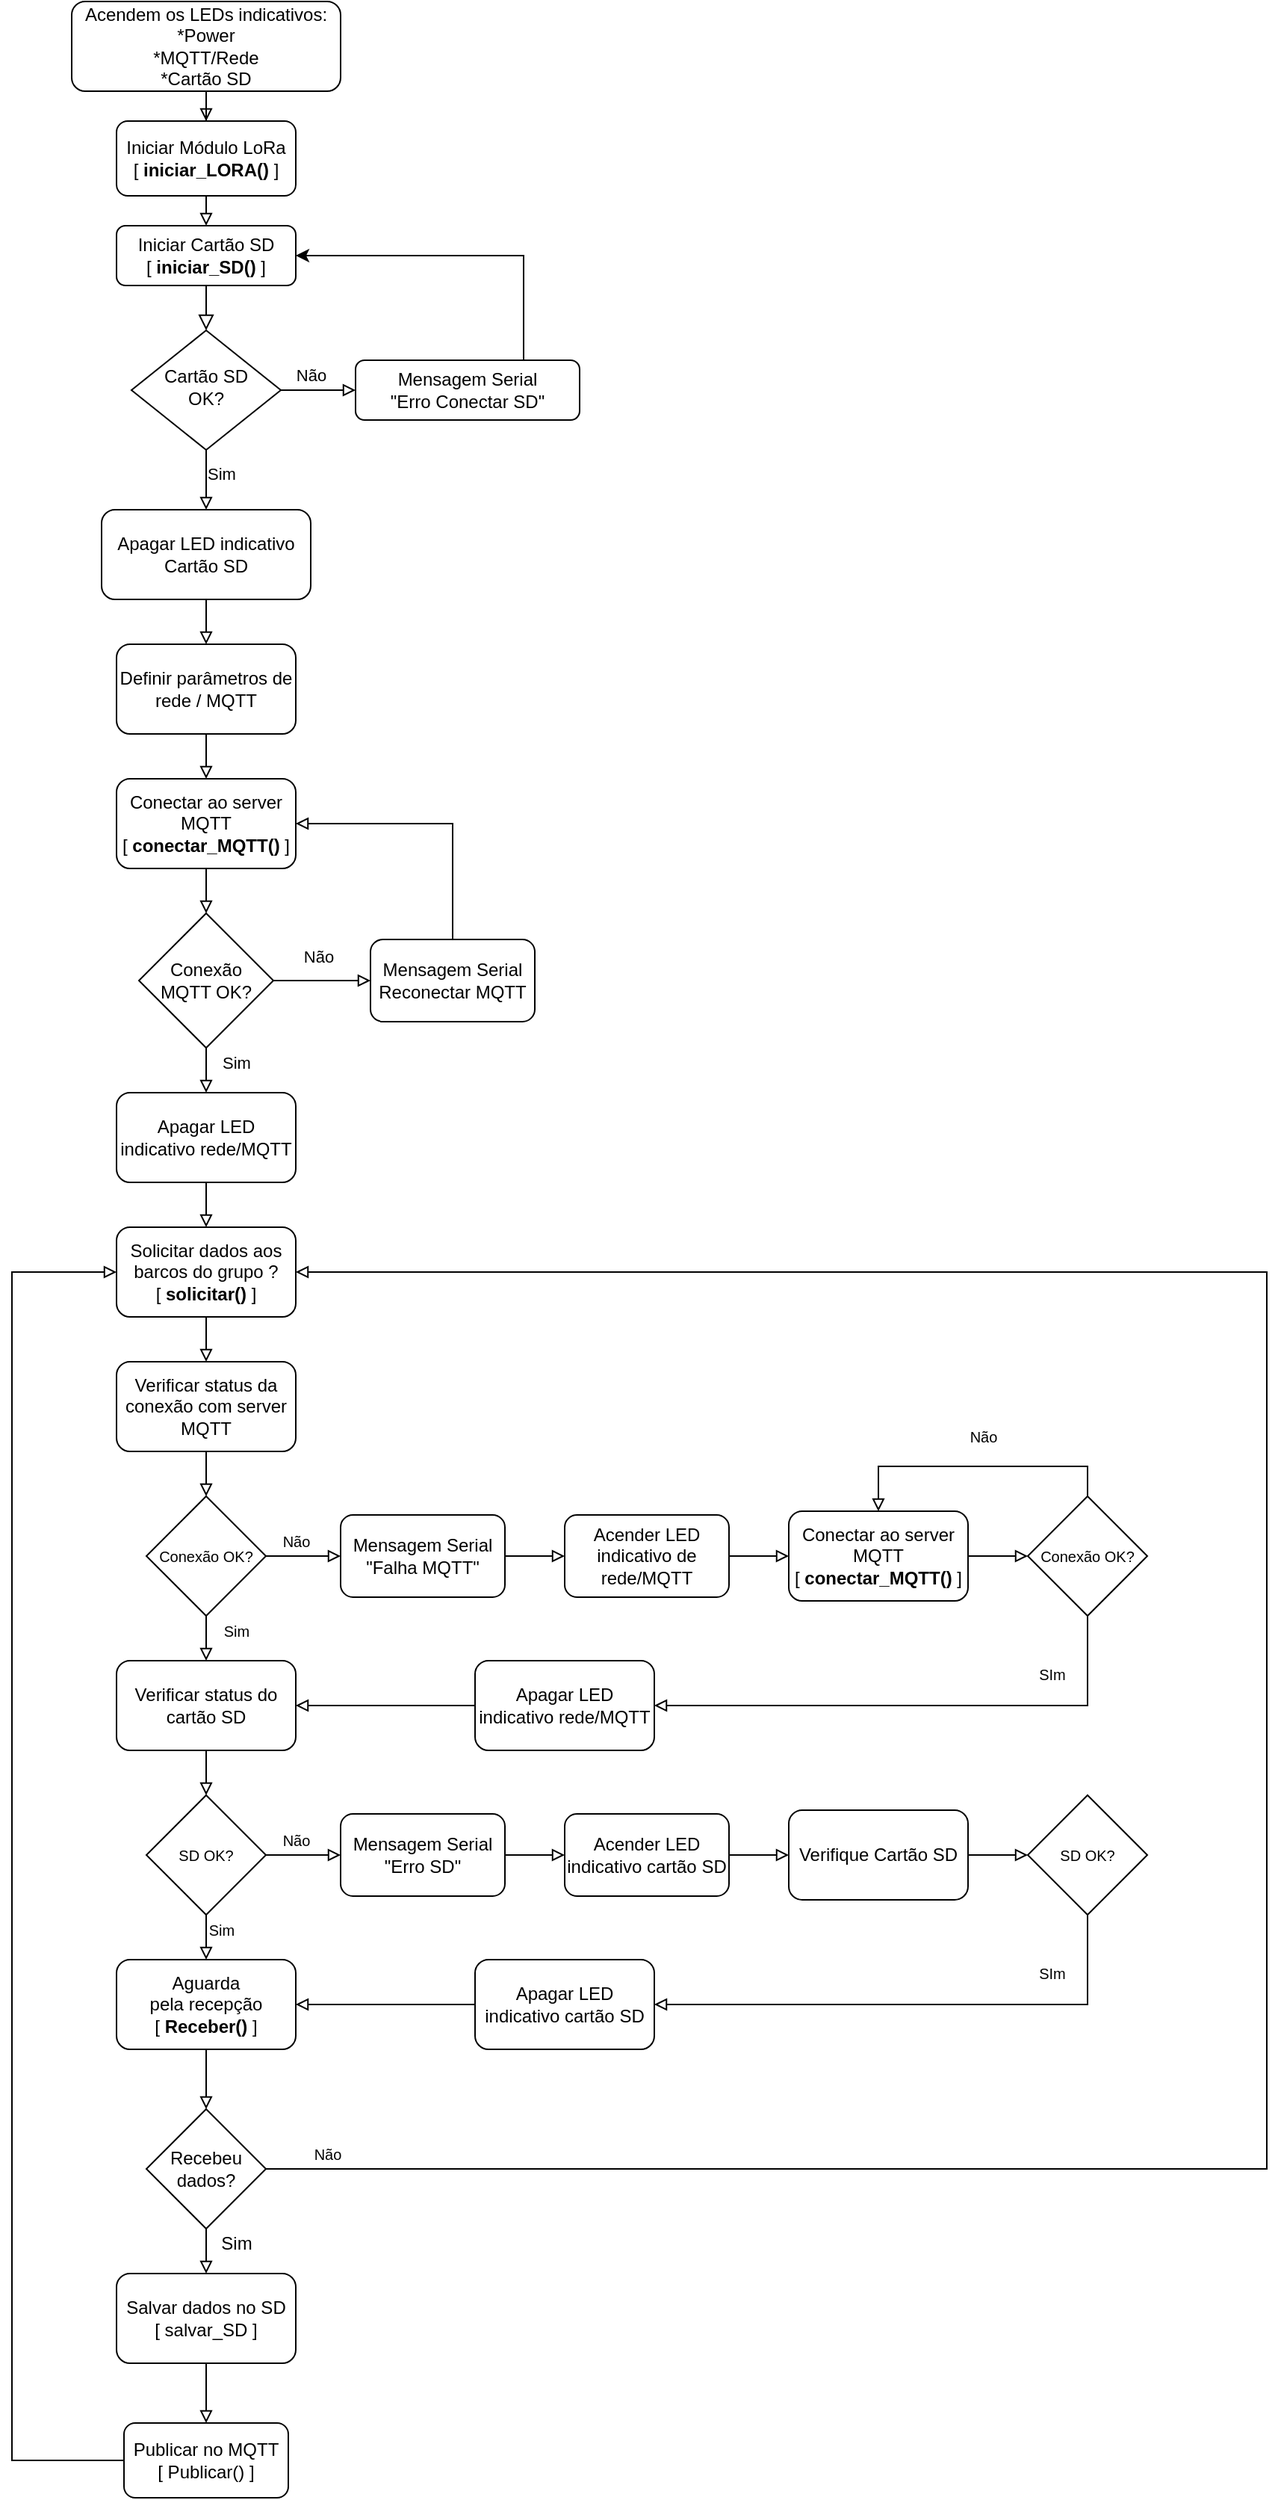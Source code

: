 <mxfile version="14.1.2" type="google" pages="2"><diagram id="C5RBs43oDa-KdzZeNtuy" name="Receptor"><mxGraphModel dx="1422" dy="791" grid="1" gridSize="10" guides="1" tooltips="1" connect="1" arrows="1" fold="1" page="1" pageScale="1" pageWidth="1200" pageHeight="1920" math="0" shadow="0"><root><mxCell id="WIyWlLk6GJQsqaUBKTNV-0"/><mxCell id="WIyWlLk6GJQsqaUBKTNV-1" parent="WIyWlLk6GJQsqaUBKTNV-0"/><mxCell id="WIyWlLk6GJQsqaUBKTNV-2" value="" style="rounded=0;html=1;jettySize=auto;orthogonalLoop=1;fontSize=11;endArrow=block;endFill=0;endSize=8;strokeWidth=1;shadow=0;labelBackgroundColor=none;edgeStyle=orthogonalEdgeStyle;" parent="WIyWlLk6GJQsqaUBKTNV-1" source="WIyWlLk6GJQsqaUBKTNV-3" target="WIyWlLk6GJQsqaUBKTNV-6" edge="1"><mxGeometry relative="1" as="geometry"/></mxCell><mxCell id="WIyWlLk6GJQsqaUBKTNV-3" value="Iniciar Cartão SD&lt;br&gt;[ &lt;b&gt;iniciar_SD()&lt;/b&gt; ]" style="rounded=1;whiteSpace=wrap;html=1;fontSize=12;glass=0;strokeWidth=1;shadow=0;" parent="WIyWlLk6GJQsqaUBKTNV-1" vertex="1"><mxGeometry x="140" y="160" width="120" height="40" as="geometry"/></mxCell><mxCell id="O0lkqghhW4pdD3eVzN_5-8" style="edgeStyle=orthogonalEdgeStyle;rounded=0;orthogonalLoop=1;jettySize=auto;html=1;exitX=0.5;exitY=1;exitDx=0;exitDy=0;endArrow=block;endFill=0;" parent="WIyWlLk6GJQsqaUBKTNV-1" source="WIyWlLk6GJQsqaUBKTNV-6" target="O0lkqghhW4pdD3eVzN_5-7" edge="1"><mxGeometry relative="1" as="geometry"/></mxCell><mxCell id="O0lkqghhW4pdD3eVzN_5-9" value="Sim" style="edgeLabel;html=1;align=center;verticalAlign=middle;resizable=0;points=[];" parent="O0lkqghhW4pdD3eVzN_5-8" vertex="1" connectable="0"><mxGeometry x="-0.2" relative="1" as="geometry"><mxPoint x="10" as="offset"/></mxGeometry></mxCell><mxCell id="O0lkqghhW4pdD3eVzN_5-10" value="Não" style="edgeStyle=orthogonalEdgeStyle;rounded=0;orthogonalLoop=1;jettySize=auto;html=1;exitX=1;exitY=0.5;exitDx=0;exitDy=0;entryX=0;entryY=0.5;entryDx=0;entryDy=0;endArrow=block;endFill=0;" parent="WIyWlLk6GJQsqaUBKTNV-1" source="WIyWlLk6GJQsqaUBKTNV-6" target="WIyWlLk6GJQsqaUBKTNV-7" edge="1"><mxGeometry x="-0.2" y="10" relative="1" as="geometry"><mxPoint as="offset"/></mxGeometry></mxCell><mxCell id="WIyWlLk6GJQsqaUBKTNV-6" value="Cartão SD &lt;br&gt;OK?" style="rhombus;whiteSpace=wrap;html=1;shadow=0;fontFamily=Helvetica;fontSize=12;align=center;strokeWidth=1;spacing=6;spacingTop=-4;" parent="WIyWlLk6GJQsqaUBKTNV-1" vertex="1"><mxGeometry x="150" y="230" width="100" height="80" as="geometry"/></mxCell><mxCell id="O0lkqghhW4pdD3eVzN_5-0" style="edgeStyle=orthogonalEdgeStyle;rounded=0;orthogonalLoop=1;jettySize=auto;html=1;exitX=0.75;exitY=0;exitDx=0;exitDy=0;entryX=1;entryY=0.5;entryDx=0;entryDy=0;" parent="WIyWlLk6GJQsqaUBKTNV-1" source="WIyWlLk6GJQsqaUBKTNV-7" target="WIyWlLk6GJQsqaUBKTNV-3" edge="1"><mxGeometry relative="1" as="geometry"/></mxCell><mxCell id="WIyWlLk6GJQsqaUBKTNV-7" value="Mensagem Serial&lt;br&gt;&quot;Erro Conectar SD&quot;" style="rounded=1;whiteSpace=wrap;html=1;fontSize=12;glass=0;strokeWidth=1;shadow=0;" parent="WIyWlLk6GJQsqaUBKTNV-1" vertex="1"><mxGeometry x="300" y="250" width="150" height="40" as="geometry"/></mxCell><mxCell id="O0lkqghhW4pdD3eVzN_5-17" style="edgeStyle=orthogonalEdgeStyle;rounded=0;orthogonalLoop=1;jettySize=auto;html=1;exitX=0.5;exitY=1;exitDx=0;exitDy=0;endArrow=block;endFill=0;" parent="WIyWlLk6GJQsqaUBKTNV-1" source="O0lkqghhW4pdD3eVzN_5-7" target="O0lkqghhW4pdD3eVzN_5-16" edge="1"><mxGeometry relative="1" as="geometry"/></mxCell><mxCell id="O0lkqghhW4pdD3eVzN_5-7" value="Apagar LED indicativo&lt;br&gt;Cartão SD" style="rounded=1;whiteSpace=wrap;html=1;" parent="WIyWlLk6GJQsqaUBKTNV-1" vertex="1"><mxGeometry x="130" y="350" width="140" height="60" as="geometry"/></mxCell><mxCell id="O0lkqghhW4pdD3eVzN_5-12" style="edgeStyle=orthogonalEdgeStyle;rounded=0;orthogonalLoop=1;jettySize=auto;html=1;exitX=0.5;exitY=1;exitDx=0;exitDy=0;entryX=0.5;entryY=0;entryDx=0;entryDy=0;endArrow=block;endFill=0;" parent="WIyWlLk6GJQsqaUBKTNV-1" source="O0lkqghhW4pdD3eVzN_5-11" target="WIyWlLk6GJQsqaUBKTNV-3" edge="1"><mxGeometry relative="1" as="geometry"/></mxCell><mxCell id="O0lkqghhW4pdD3eVzN_5-11" value="Iniciar Módulo LoRa&lt;br&gt;[ &lt;b&gt;iniciar_LORA()&lt;/b&gt; ]" style="rounded=1;whiteSpace=wrap;html=1;" parent="WIyWlLk6GJQsqaUBKTNV-1" vertex="1"><mxGeometry x="140" y="90" width="120" height="50" as="geometry"/></mxCell><mxCell id="O0lkqghhW4pdD3eVzN_5-15" style="edgeStyle=orthogonalEdgeStyle;rounded=0;orthogonalLoop=1;jettySize=auto;html=1;exitX=0.5;exitY=1;exitDx=0;exitDy=0;endArrow=block;endFill=0;" parent="WIyWlLk6GJQsqaUBKTNV-1" source="O0lkqghhW4pdD3eVzN_5-14" target="O0lkqghhW4pdD3eVzN_5-11" edge="1"><mxGeometry relative="1" as="geometry"/></mxCell><mxCell id="O0lkqghhW4pdD3eVzN_5-14" value="Acendem os LEDs indicativos:&lt;br&gt;*Power&lt;br&gt;*MQTT/Rede&lt;br&gt;*Cartão SD" style="rounded=1;whiteSpace=wrap;html=1;" parent="WIyWlLk6GJQsqaUBKTNV-1" vertex="1"><mxGeometry x="110" y="10" width="180" height="60" as="geometry"/></mxCell><mxCell id="O0lkqghhW4pdD3eVzN_5-19" style="edgeStyle=orthogonalEdgeStyle;rounded=0;orthogonalLoop=1;jettySize=auto;html=1;exitX=0.5;exitY=1;exitDx=0;exitDy=0;entryX=0.5;entryY=0;entryDx=0;entryDy=0;endArrow=block;endFill=0;" parent="WIyWlLk6GJQsqaUBKTNV-1" source="O0lkqghhW4pdD3eVzN_5-16" target="O0lkqghhW4pdD3eVzN_5-18" edge="1"><mxGeometry relative="1" as="geometry"/></mxCell><mxCell id="O0lkqghhW4pdD3eVzN_5-16" value="Definir parâmetros de rede / MQTT" style="rounded=1;whiteSpace=wrap;html=1;" parent="WIyWlLk6GJQsqaUBKTNV-1" vertex="1"><mxGeometry x="140" y="440" width="120" height="60" as="geometry"/></mxCell><mxCell id="O0lkqghhW4pdD3eVzN_5-21" style="edgeStyle=orthogonalEdgeStyle;rounded=0;orthogonalLoop=1;jettySize=auto;html=1;exitX=0.5;exitY=1;exitDx=0;exitDy=0;entryX=0.5;entryY=0;entryDx=0;entryDy=0;endArrow=block;endFill=0;" parent="WIyWlLk6GJQsqaUBKTNV-1" source="O0lkqghhW4pdD3eVzN_5-18" target="O0lkqghhW4pdD3eVzN_5-20" edge="1"><mxGeometry relative="1" as="geometry"/></mxCell><mxCell id="O0lkqghhW4pdD3eVzN_5-18" value="Conectar ao server MQTT&lt;br&gt;[ &lt;b&gt;conectar_MQTT()&lt;/b&gt; ]" style="rounded=1;whiteSpace=wrap;html=1;" parent="WIyWlLk6GJQsqaUBKTNV-1" vertex="1"><mxGeometry x="140" y="530" width="120" height="60" as="geometry"/></mxCell><mxCell id="O0lkqghhW4pdD3eVzN_5-24" value="Não" style="edgeStyle=orthogonalEdgeStyle;rounded=0;orthogonalLoop=1;jettySize=auto;html=1;exitX=1;exitY=0.5;exitDx=0;exitDy=0;entryX=0;entryY=0.5;entryDx=0;entryDy=0;endArrow=block;endFill=0;" parent="WIyWlLk6GJQsqaUBKTNV-1" source="O0lkqghhW4pdD3eVzN_5-20" target="O0lkqghhW4pdD3eVzN_5-22" edge="1"><mxGeometry x="-0.091" y="16" relative="1" as="geometry"><mxPoint x="250" y="664.71" as="sourcePoint"/><mxPoint x="305" y="664.71" as="targetPoint"/><mxPoint as="offset"/></mxGeometry></mxCell><mxCell id="O0lkqghhW4pdD3eVzN_5-27" value="Sim" style="edgeStyle=orthogonalEdgeStyle;rounded=0;orthogonalLoop=1;jettySize=auto;html=1;exitX=0.5;exitY=1;exitDx=0;exitDy=0;endArrow=block;endFill=0;" parent="WIyWlLk6GJQsqaUBKTNV-1" source="O0lkqghhW4pdD3eVzN_5-20" target="O0lkqghhW4pdD3eVzN_5-26" edge="1"><mxGeometry x="0.2" y="20" relative="1" as="geometry"><mxPoint as="offset"/></mxGeometry></mxCell><mxCell id="O0lkqghhW4pdD3eVzN_5-20" value="Conexão &lt;br&gt;MQTT OK?" style="rhombus;whiteSpace=wrap;html=1;" parent="WIyWlLk6GJQsqaUBKTNV-1" vertex="1"><mxGeometry x="155" y="620" width="90" height="90" as="geometry"/></mxCell><mxCell id="O0lkqghhW4pdD3eVzN_5-23" style="edgeStyle=orthogonalEdgeStyle;rounded=0;orthogonalLoop=1;jettySize=auto;html=1;exitX=0.5;exitY=0;exitDx=0;exitDy=0;entryX=1;entryY=0.5;entryDx=0;entryDy=0;endArrow=block;endFill=0;" parent="WIyWlLk6GJQsqaUBKTNV-1" source="O0lkqghhW4pdD3eVzN_5-22" target="O0lkqghhW4pdD3eVzN_5-18" edge="1"><mxGeometry relative="1" as="geometry"/></mxCell><mxCell id="O0lkqghhW4pdD3eVzN_5-22" value="Mensagem Serial&lt;br&gt;Reconectar MQTT" style="rounded=1;whiteSpace=wrap;html=1;" parent="WIyWlLk6GJQsqaUBKTNV-1" vertex="1"><mxGeometry x="310" y="637.5" width="110" height="55" as="geometry"/></mxCell><mxCell id="O0lkqghhW4pdD3eVzN_5-35" style="edgeStyle=orthogonalEdgeStyle;rounded=0;orthogonalLoop=1;jettySize=auto;html=1;exitX=0.5;exitY=1;exitDx=0;exitDy=0;entryX=0.5;entryY=0;entryDx=0;entryDy=0;endArrow=block;endFill=0;fontSize=10;" parent="WIyWlLk6GJQsqaUBKTNV-1" source="O0lkqghhW4pdD3eVzN_5-25" target="O0lkqghhW4pdD3eVzN_5-34" edge="1"><mxGeometry relative="1" as="geometry"/></mxCell><mxCell id="O0lkqghhW4pdD3eVzN_5-25" value="Solicitar dados aos barcos do grupo ?&lt;br&gt;[ &lt;b&gt;solicitar()&lt;/b&gt; ]" style="rounded=1;whiteSpace=wrap;html=1;" parent="WIyWlLk6GJQsqaUBKTNV-1" vertex="1"><mxGeometry x="140" y="830" width="120" height="60" as="geometry"/></mxCell><mxCell id="O0lkqghhW4pdD3eVzN_5-28" style="edgeStyle=orthogonalEdgeStyle;rounded=0;orthogonalLoop=1;jettySize=auto;html=1;exitX=0.5;exitY=1;exitDx=0;exitDy=0;entryX=0.5;entryY=0;entryDx=0;entryDy=0;endArrow=block;endFill=0;" parent="WIyWlLk6GJQsqaUBKTNV-1" source="O0lkqghhW4pdD3eVzN_5-26" target="O0lkqghhW4pdD3eVzN_5-25" edge="1"><mxGeometry relative="1" as="geometry"/></mxCell><mxCell id="O0lkqghhW4pdD3eVzN_5-26" value="Apagar LED indicativo rede/MQTT" style="rounded=1;whiteSpace=wrap;html=1;" parent="WIyWlLk6GJQsqaUBKTNV-1" vertex="1"><mxGeometry x="140" y="740" width="120" height="60" as="geometry"/></mxCell><mxCell id="O0lkqghhW4pdD3eVzN_5-32" style="edgeStyle=orthogonalEdgeStyle;rounded=0;orthogonalLoop=1;jettySize=auto;html=1;exitX=0.5;exitY=1;exitDx=0;exitDy=0;entryX=0.5;entryY=0;entryDx=0;entryDy=0;endArrow=block;endFill=0;" parent="WIyWlLk6GJQsqaUBKTNV-1" source="O0lkqghhW4pdD3eVzN_5-29" target="O0lkqghhW4pdD3eVzN_5-31" edge="1"><mxGeometry relative="1" as="geometry"/></mxCell><mxCell id="O0lkqghhW4pdD3eVzN_5-29" value="&lt;div&gt;Aguarda&lt;/div&gt;&lt;div&gt; pela recepção&lt;/div&gt;[ &lt;b&gt;Receber()&lt;/b&gt; ]" style="rounded=1;whiteSpace=wrap;html=1;" parent="WIyWlLk6GJQsqaUBKTNV-1" vertex="1"><mxGeometry x="140" y="1320" width="120" height="60" as="geometry"/></mxCell><mxCell id="Y3dA1WXGdXjAPLH1pl2b-18" value="Não" style="edgeStyle=orthogonalEdgeStyle;rounded=0;orthogonalLoop=1;jettySize=auto;html=1;exitX=1;exitY=0.5;exitDx=0;exitDy=0;entryX=1;entryY=0.5;entryDx=0;entryDy=0;endArrow=block;endFill=0;fontSize=10;" parent="WIyWlLk6GJQsqaUBKTNV-1" source="O0lkqghhW4pdD3eVzN_5-31" target="O0lkqghhW4pdD3eVzN_5-25" edge="1"><mxGeometry x="-0.958" y="10" relative="1" as="geometry"><Array as="points"><mxPoint x="910" y="1460"/><mxPoint x="910" y="860"/></Array><mxPoint as="offset"/></mxGeometry></mxCell><mxCell id="Y3dA1WXGdXjAPLH1pl2b-23" value="Sim" style="edgeStyle=orthogonalEdgeStyle;rounded=0;orthogonalLoop=1;jettySize=auto;html=1;exitX=0.5;exitY=1;exitDx=0;exitDy=0;entryX=0.5;entryY=0;entryDx=0;entryDy=0;endArrow=block;endFill=0;fontSize=12;" parent="WIyWlLk6GJQsqaUBKTNV-1" source="O0lkqghhW4pdD3eVzN_5-31" target="Y3dA1WXGdXjAPLH1pl2b-21" edge="1"><mxGeometry x="-0.333" y="20" relative="1" as="geometry"><mxPoint as="offset"/></mxGeometry></mxCell><mxCell id="O0lkqghhW4pdD3eVzN_5-31" value="Recebeu dados?" style="rhombus;whiteSpace=wrap;html=1;" parent="WIyWlLk6GJQsqaUBKTNV-1" vertex="1"><mxGeometry x="160" y="1420" width="80" height="80" as="geometry"/></mxCell><mxCell id="O0lkqghhW4pdD3eVzN_5-37" style="edgeStyle=orthogonalEdgeStyle;rounded=0;orthogonalLoop=1;jettySize=auto;html=1;exitX=0.5;exitY=1;exitDx=0;exitDy=0;endArrow=block;endFill=0;fontSize=10;" parent="WIyWlLk6GJQsqaUBKTNV-1" source="O0lkqghhW4pdD3eVzN_5-34" target="O0lkqghhW4pdD3eVzN_5-36" edge="1"><mxGeometry relative="1" as="geometry"/></mxCell><mxCell id="O0lkqghhW4pdD3eVzN_5-34" value="&lt;font style=&quot;font-size: 12px&quot;&gt;Verificar status da conexão com server MQTT&lt;/font&gt;" style="rounded=1;whiteSpace=wrap;html=1;fontSize=10;" parent="WIyWlLk6GJQsqaUBKTNV-1" vertex="1"><mxGeometry x="140" y="920" width="120" height="60" as="geometry"/></mxCell><mxCell id="O0lkqghhW4pdD3eVzN_5-41" value="Não" style="edgeStyle=orthogonalEdgeStyle;rounded=0;orthogonalLoop=1;jettySize=auto;html=1;exitX=1;exitY=0.5;exitDx=0;exitDy=0;entryX=0;entryY=0.5;entryDx=0;entryDy=0;endArrow=block;endFill=0;fontSize=10;" parent="WIyWlLk6GJQsqaUBKTNV-1" source="O0lkqghhW4pdD3eVzN_5-36" target="O0lkqghhW4pdD3eVzN_5-40" edge="1"><mxGeometry x="-0.2" y="10" relative="1" as="geometry"><mxPoint as="offset"/></mxGeometry></mxCell><mxCell id="O0lkqghhW4pdD3eVzN_5-55" value="Sim" style="edgeStyle=orthogonalEdgeStyle;rounded=0;orthogonalLoop=1;jettySize=auto;html=1;exitX=0.5;exitY=1;exitDx=0;exitDy=0;entryX=0.5;entryY=0;entryDx=0;entryDy=0;endArrow=block;endFill=0;fontSize=10;" parent="WIyWlLk6GJQsqaUBKTNV-1" source="O0lkqghhW4pdD3eVzN_5-36" target="O0lkqghhW4pdD3eVzN_5-54" edge="1"><mxGeometry x="-0.333" y="20" relative="1" as="geometry"><mxPoint as="offset"/></mxGeometry></mxCell><mxCell id="O0lkqghhW4pdD3eVzN_5-36" value="Conexão OK?" style="rhombus;whiteSpace=wrap;html=1;fontSize=10;" parent="WIyWlLk6GJQsqaUBKTNV-1" vertex="1"><mxGeometry x="160" y="1010" width="80" height="80" as="geometry"/></mxCell><mxCell id="O0lkqghhW4pdD3eVzN_5-46" style="edgeStyle=orthogonalEdgeStyle;rounded=0;orthogonalLoop=1;jettySize=auto;html=1;exitX=1;exitY=0.5;exitDx=0;exitDy=0;entryX=0;entryY=0.5;entryDx=0;entryDy=0;endArrow=block;endFill=0;fontSize=10;" parent="WIyWlLk6GJQsqaUBKTNV-1" source="O0lkqghhW4pdD3eVzN_5-40" target="O0lkqghhW4pdD3eVzN_5-45" edge="1"><mxGeometry relative="1" as="geometry"/></mxCell><mxCell id="O0lkqghhW4pdD3eVzN_5-40" value="Mensagem Serial&lt;br&gt;&quot;Falha MQTT&quot;" style="rounded=1;whiteSpace=wrap;html=1;" parent="WIyWlLk6GJQsqaUBKTNV-1" vertex="1"><mxGeometry x="290" y="1022.5" width="110" height="55" as="geometry"/></mxCell><mxCell id="O0lkqghhW4pdD3eVzN_5-51" style="edgeStyle=orthogonalEdgeStyle;rounded=0;orthogonalLoop=1;jettySize=auto;html=1;exitX=1;exitY=0.5;exitDx=0;exitDy=0;entryX=0;entryY=0.5;entryDx=0;entryDy=0;endArrow=block;endFill=0;fontSize=10;" parent="WIyWlLk6GJQsqaUBKTNV-1" source="O0lkqghhW4pdD3eVzN_5-42" target="O0lkqghhW4pdD3eVzN_5-50" edge="1"><mxGeometry relative="1" as="geometry"/></mxCell><mxCell id="O0lkqghhW4pdD3eVzN_5-42" value="Conectar ao server MQTT&lt;br&gt;[ &lt;b&gt;conectar_MQTT()&lt;/b&gt; ]" style="rounded=1;whiteSpace=wrap;html=1;" parent="WIyWlLk6GJQsqaUBKTNV-1" vertex="1"><mxGeometry x="590" y="1020" width="120" height="60" as="geometry"/></mxCell><mxCell id="O0lkqghhW4pdD3eVzN_5-47" style="edgeStyle=orthogonalEdgeStyle;rounded=0;orthogonalLoop=1;jettySize=auto;html=1;exitX=1;exitY=0.5;exitDx=0;exitDy=0;entryX=0;entryY=0.5;entryDx=0;entryDy=0;endArrow=block;endFill=0;fontSize=10;" parent="WIyWlLk6GJQsqaUBKTNV-1" source="O0lkqghhW4pdD3eVzN_5-45" target="O0lkqghhW4pdD3eVzN_5-42" edge="1"><mxGeometry relative="1" as="geometry"/></mxCell><mxCell id="O0lkqghhW4pdD3eVzN_5-45" value="Acender LED indicativo de rede/MQTT" style="rounded=1;whiteSpace=wrap;html=1;" parent="WIyWlLk6GJQsqaUBKTNV-1" vertex="1"><mxGeometry x="440" y="1022.5" width="110" height="55" as="geometry"/></mxCell><mxCell id="O0lkqghhW4pdD3eVzN_5-52" value="Não" style="edgeStyle=orthogonalEdgeStyle;rounded=0;orthogonalLoop=1;jettySize=auto;html=1;exitX=0.5;exitY=0;exitDx=0;exitDy=0;entryX=0.5;entryY=0;entryDx=0;entryDy=0;endArrow=block;endFill=0;fontSize=10;" parent="WIyWlLk6GJQsqaUBKTNV-1" source="O0lkqghhW4pdD3eVzN_5-50" target="O0lkqghhW4pdD3eVzN_5-42" edge="1"><mxGeometry x="-0.052" y="-20" relative="1" as="geometry"><mxPoint as="offset"/></mxGeometry></mxCell><mxCell id="Y3dA1WXGdXjAPLH1pl2b-1" value="SIm" style="edgeStyle=orthogonalEdgeStyle;rounded=0;orthogonalLoop=1;jettySize=auto;html=1;exitX=0.5;exitY=1;exitDx=0;exitDy=0;entryX=1;entryY=0.5;entryDx=0;entryDy=0;endArrow=block;endFill=0;fontSize=10;" parent="WIyWlLk6GJQsqaUBKTNV-1" source="O0lkqghhW4pdD3eVzN_5-50" target="Y3dA1WXGdXjAPLH1pl2b-0" edge="1"><mxGeometry x="-0.518" y="-20" relative="1" as="geometry"><mxPoint y="-1" as="offset"/></mxGeometry></mxCell><mxCell id="O0lkqghhW4pdD3eVzN_5-50" value="Conexão OK?" style="rhombus;whiteSpace=wrap;html=1;fontSize=10;" parent="WIyWlLk6GJQsqaUBKTNV-1" vertex="1"><mxGeometry x="750" y="1010" width="80" height="80" as="geometry"/></mxCell><mxCell id="O0lkqghhW4pdD3eVzN_5-57" style="edgeStyle=orthogonalEdgeStyle;rounded=0;orthogonalLoop=1;jettySize=auto;html=1;exitX=0.5;exitY=1;exitDx=0;exitDy=0;endArrow=block;endFill=0;fontSize=10;" parent="WIyWlLk6GJQsqaUBKTNV-1" source="O0lkqghhW4pdD3eVzN_5-54" target="O0lkqghhW4pdD3eVzN_5-56" edge="1"><mxGeometry relative="1" as="geometry"/></mxCell><mxCell id="O0lkqghhW4pdD3eVzN_5-54" value="&lt;font style=&quot;font-size: 12px&quot;&gt;Verificar status do cartão SD&lt;/font&gt;" style="rounded=1;whiteSpace=wrap;html=1;fontSize=10;" parent="WIyWlLk6GJQsqaUBKTNV-1" vertex="1"><mxGeometry x="140" y="1120" width="120" height="60" as="geometry"/></mxCell><mxCell id="Y3dA1WXGdXjAPLH1pl2b-15" value="Não" style="edgeStyle=orthogonalEdgeStyle;rounded=0;orthogonalLoop=1;jettySize=auto;html=1;exitX=1;exitY=0.5;exitDx=0;exitDy=0;entryX=0;entryY=0.5;entryDx=0;entryDy=0;endArrow=block;endFill=0;fontSize=10;" parent="WIyWlLk6GJQsqaUBKTNV-1" source="O0lkqghhW4pdD3eVzN_5-56" target="Y3dA1WXGdXjAPLH1pl2b-6" edge="1"><mxGeometry x="-0.2" y="10" relative="1" as="geometry"><mxPoint as="offset"/></mxGeometry></mxCell><mxCell id="Y3dA1WXGdXjAPLH1pl2b-17" value="Sim" style="edgeStyle=orthogonalEdgeStyle;rounded=0;orthogonalLoop=1;jettySize=auto;html=1;exitX=0.5;exitY=1;exitDx=0;exitDy=0;entryX=0.5;entryY=0;entryDx=0;entryDy=0;endArrow=block;endFill=0;fontSize=10;" parent="WIyWlLk6GJQsqaUBKTNV-1" source="O0lkqghhW4pdD3eVzN_5-56" target="O0lkqghhW4pdD3eVzN_5-29" edge="1"><mxGeometry x="-0.333" y="10" relative="1" as="geometry"><mxPoint as="offset"/></mxGeometry></mxCell><mxCell id="O0lkqghhW4pdD3eVzN_5-56" value="SD OK?" style="rhombus;whiteSpace=wrap;html=1;fontSize=10;" parent="WIyWlLk6GJQsqaUBKTNV-1" vertex="1"><mxGeometry x="160" y="1210" width="80" height="80" as="geometry"/></mxCell><mxCell id="Y3dA1WXGdXjAPLH1pl2b-4" style="edgeStyle=orthogonalEdgeStyle;rounded=0;orthogonalLoop=1;jettySize=auto;html=1;exitX=0;exitY=0.5;exitDx=0;exitDy=0;endArrow=block;endFill=0;fontSize=10;" parent="WIyWlLk6GJQsqaUBKTNV-1" source="Y3dA1WXGdXjAPLH1pl2b-0" target="O0lkqghhW4pdD3eVzN_5-54" edge="1"><mxGeometry relative="1" as="geometry"/></mxCell><mxCell id="Y3dA1WXGdXjAPLH1pl2b-0" value="Apagar LED indicativo rede/MQTT" style="rounded=1;whiteSpace=wrap;html=1;" parent="WIyWlLk6GJQsqaUBKTNV-1" vertex="1"><mxGeometry x="380" y="1120" width="120" height="60" as="geometry"/></mxCell><mxCell id="Y3dA1WXGdXjAPLH1pl2b-5" style="edgeStyle=orthogonalEdgeStyle;rounded=0;orthogonalLoop=1;jettySize=auto;html=1;exitX=1;exitY=0.5;exitDx=0;exitDy=0;entryX=0;entryY=0.5;entryDx=0;entryDy=0;endArrow=block;endFill=0;fontSize=10;" parent="WIyWlLk6GJQsqaUBKTNV-1" source="Y3dA1WXGdXjAPLH1pl2b-6" target="Y3dA1WXGdXjAPLH1pl2b-10" edge="1"><mxGeometry relative="1" as="geometry"/></mxCell><mxCell id="Y3dA1WXGdXjAPLH1pl2b-6" value="Mensagem Serial&lt;br&gt;&quot;Erro SD&quot;" style="rounded=1;whiteSpace=wrap;html=1;" parent="WIyWlLk6GJQsqaUBKTNV-1" vertex="1"><mxGeometry x="290" y="1222.5" width="110" height="55" as="geometry"/></mxCell><mxCell id="Y3dA1WXGdXjAPLH1pl2b-7" style="edgeStyle=orthogonalEdgeStyle;rounded=0;orthogonalLoop=1;jettySize=auto;html=1;exitX=1;exitY=0.5;exitDx=0;exitDy=0;entryX=0;entryY=0.5;entryDx=0;entryDy=0;endArrow=block;endFill=0;fontSize=10;" parent="WIyWlLk6GJQsqaUBKTNV-1" source="Y3dA1WXGdXjAPLH1pl2b-8" target="Y3dA1WXGdXjAPLH1pl2b-12" edge="1"><mxGeometry relative="1" as="geometry"/></mxCell><mxCell id="Y3dA1WXGdXjAPLH1pl2b-8" value="Verifique Cartão SD" style="rounded=1;whiteSpace=wrap;html=1;" parent="WIyWlLk6GJQsqaUBKTNV-1" vertex="1"><mxGeometry x="590" y="1220" width="120" height="60" as="geometry"/></mxCell><mxCell id="Y3dA1WXGdXjAPLH1pl2b-9" style="edgeStyle=orthogonalEdgeStyle;rounded=0;orthogonalLoop=1;jettySize=auto;html=1;exitX=1;exitY=0.5;exitDx=0;exitDy=0;entryX=0;entryY=0.5;entryDx=0;entryDy=0;endArrow=block;endFill=0;fontSize=10;" parent="WIyWlLk6GJQsqaUBKTNV-1" source="Y3dA1WXGdXjAPLH1pl2b-10" target="Y3dA1WXGdXjAPLH1pl2b-8" edge="1"><mxGeometry relative="1" as="geometry"/></mxCell><mxCell id="Y3dA1WXGdXjAPLH1pl2b-10" value="Acender LED indicativo cartão SD" style="rounded=1;whiteSpace=wrap;html=1;" parent="WIyWlLk6GJQsqaUBKTNV-1" vertex="1"><mxGeometry x="440" y="1222.5" width="110" height="55" as="geometry"/></mxCell><mxCell id="Y3dA1WXGdXjAPLH1pl2b-11" value="SIm" style="edgeStyle=orthogonalEdgeStyle;rounded=0;orthogonalLoop=1;jettySize=auto;html=1;exitX=0.5;exitY=1;exitDx=0;exitDy=0;entryX=1;entryY=0.5;entryDx=0;entryDy=0;endArrow=block;endFill=0;fontSize=10;" parent="WIyWlLk6GJQsqaUBKTNV-1" source="Y3dA1WXGdXjAPLH1pl2b-12" target="Y3dA1WXGdXjAPLH1pl2b-14" edge="1"><mxGeometry x="-0.518" y="-20" relative="1" as="geometry"><mxPoint y="-1" as="offset"/></mxGeometry></mxCell><mxCell id="Y3dA1WXGdXjAPLH1pl2b-12" value="SD OK?" style="rhombus;whiteSpace=wrap;html=1;fontSize=10;" parent="WIyWlLk6GJQsqaUBKTNV-1" vertex="1"><mxGeometry x="750" y="1210" width="80" height="80" as="geometry"/></mxCell><mxCell id="Y3dA1WXGdXjAPLH1pl2b-16" style="edgeStyle=orthogonalEdgeStyle;rounded=0;orthogonalLoop=1;jettySize=auto;html=1;exitX=0;exitY=0.5;exitDx=0;exitDy=0;entryX=1;entryY=0.5;entryDx=0;entryDy=0;endArrow=block;endFill=0;fontSize=10;" parent="WIyWlLk6GJQsqaUBKTNV-1" source="Y3dA1WXGdXjAPLH1pl2b-14" target="O0lkqghhW4pdD3eVzN_5-29" edge="1"><mxGeometry relative="1" as="geometry"/></mxCell><mxCell id="Y3dA1WXGdXjAPLH1pl2b-14" value="Apagar LED indicativo cartão SD" style="rounded=1;whiteSpace=wrap;html=1;" parent="WIyWlLk6GJQsqaUBKTNV-1" vertex="1"><mxGeometry x="380" y="1320" width="120" height="60" as="geometry"/></mxCell><mxCell id="Y3dA1WXGdXjAPLH1pl2b-25" style="edgeStyle=orthogonalEdgeStyle;rounded=0;orthogonalLoop=1;jettySize=auto;html=1;exitX=0;exitY=0.5;exitDx=0;exitDy=0;entryX=0;entryY=0.5;entryDx=0;entryDy=0;endArrow=block;endFill=0;fontSize=12;" parent="WIyWlLk6GJQsqaUBKTNV-1" source="Y3dA1WXGdXjAPLH1pl2b-19" target="O0lkqghhW4pdD3eVzN_5-25" edge="1"><mxGeometry relative="1" as="geometry"><Array as="points"><mxPoint x="70" y="1655"/><mxPoint x="70" y="860"/></Array></mxGeometry></mxCell><mxCell id="Y3dA1WXGdXjAPLH1pl2b-19" value="Publicar no MQTT&lt;br style=&quot;font-size: 12px;&quot;&gt;[ Publicar() ]" style="rounded=1;whiteSpace=wrap;html=1;fontSize=12;" parent="WIyWlLk6GJQsqaUBKTNV-1" vertex="1"><mxGeometry x="145" y="1630" width="110" height="50" as="geometry"/></mxCell><mxCell id="Y3dA1WXGdXjAPLH1pl2b-24" style="edgeStyle=orthogonalEdgeStyle;rounded=0;orthogonalLoop=1;jettySize=auto;html=1;exitX=0.5;exitY=1;exitDx=0;exitDy=0;entryX=0.5;entryY=0;entryDx=0;entryDy=0;endArrow=block;endFill=0;fontSize=12;" parent="WIyWlLk6GJQsqaUBKTNV-1" source="Y3dA1WXGdXjAPLH1pl2b-21" target="Y3dA1WXGdXjAPLH1pl2b-19" edge="1"><mxGeometry relative="1" as="geometry"/></mxCell><mxCell id="Y3dA1WXGdXjAPLH1pl2b-21" value="Salvar dados no SD&lt;br&gt;[ salvar_SD ]" style="rounded=1;whiteSpace=wrap;html=1;fontSize=12;" parent="WIyWlLk6GJQsqaUBKTNV-1" vertex="1"><mxGeometry x="140" y="1530" width="120" height="60" as="geometry"/></mxCell></root></mxGraphModel></diagram><diagram id="1YAMr_m_LJksJbrI4kFR" name="Transmissor"><mxGraphModel dx="1422" dy="791" grid="1" gridSize="10" guides="1" tooltips="1" connect="1" arrows="1" fold="1" page="1" pageScale="1" pageWidth="827" pageHeight="1169" math="0" shadow="0"><root><mxCell id="NX6lpYsyXoNAV81MoWMX-0"/><mxCell id="NX6lpYsyXoNAV81MoWMX-1" parent="NX6lpYsyXoNAV81MoWMX-0"/><mxCell id="47D2OXZtjnHA_Z6Jxt9E-5" style="edgeStyle=orthogonalEdgeStyle;rounded=0;orthogonalLoop=1;jettySize=auto;html=1;exitX=0.5;exitY=1;exitDx=0;exitDy=0;entryX=0.5;entryY=0;entryDx=0;entryDy=0;endArrow=block;endFill=0;fontSize=12;" parent="NX6lpYsyXoNAV81MoWMX-1" source="-oKtDZrMmX4ka43I_zh6-0" target="47D2OXZtjnHA_Z6Jxt9E-4" edge="1"><mxGeometry relative="1" as="geometry"/></mxCell><mxCell id="-oKtDZrMmX4ka43I_zh6-0" value="Obter dados GPS&lt;br&gt;&lt;b&gt;[ getGPS() ]&lt;/b&gt;&amp;nbsp;" style="rounded=1;whiteSpace=wrap;html=1;fontSize=12;glass=0;strokeWidth=1;shadow=0;" parent="NX6lpYsyXoNAV81MoWMX-1" vertex="1"><mxGeometry x="133" y="350" width="120" height="40" as="geometry"/></mxCell><mxCell id="47D2OXZtjnHA_Z6Jxt9E-3" value="Sim" style="edgeStyle=orthogonalEdgeStyle;rounded=0;orthogonalLoop=1;jettySize=auto;html=1;exitX=0.5;exitY=1;exitDx=0;exitDy=0;entryX=0.5;entryY=0;entryDx=0;entryDy=0;endArrow=block;endFill=0;fontSize=12;" parent="NX6lpYsyXoNAV81MoWMX-1" source="-oKtDZrMmX4ka43I_zh6-2" target="47D2OXZtjnHA_Z6Jxt9E-2" edge="1"><mxGeometry x="-0.2" y="20" relative="1" as="geometry"><mxPoint as="offset"/></mxGeometry></mxCell><mxCell id="47D2OXZtjnHA_Z6Jxt9E-7" value="Não" style="edgeStyle=orthogonalEdgeStyle;rounded=0;orthogonalLoop=1;jettySize=auto;html=1;exitX=1;exitY=0.5;exitDx=0;exitDy=0;entryX=1;entryY=0.5;entryDx=0;entryDy=0;endArrow=block;endFill=0;fontSize=12;" parent="NX6lpYsyXoNAV81MoWMX-1" source="-oKtDZrMmX4ka43I_zh6-2" target="-oKtDZrMmX4ka43I_zh6-0" edge="1"><mxGeometry x="0.035" y="-20" relative="1" as="geometry"><Array as="points"><mxPoint x="303" y="540"/><mxPoint x="303" y="370"/></Array><mxPoint as="offset"/></mxGeometry></mxCell><mxCell id="-oKtDZrMmX4ka43I_zh6-2" value="Dados do GPS recebidos?" style="rhombus;whiteSpace=wrap;html=1;fontSize=12;" parent="NX6lpYsyXoNAV81MoWMX-1" vertex="1"><mxGeometry x="123" y="500" width="140" height="80" as="geometry"/></mxCell><mxCell id="47D2OXZtjnHA_Z6Jxt9E-9" style="edgeStyle=orthogonalEdgeStyle;rounded=0;orthogonalLoop=1;jettySize=auto;html=1;exitX=0.5;exitY=1;exitDx=0;exitDy=0;entryX=0.5;entryY=0;entryDx=0;entryDy=0;endArrow=block;endFill=0;fontSize=12;" parent="NX6lpYsyXoNAV81MoWMX-1" source="47D2OXZtjnHA_Z6Jxt9E-2" target="47D2OXZtjnHA_Z6Jxt9E-8" edge="1"><mxGeometry relative="1" as="geometry"/></mxCell><mxCell id="47D2OXZtjnHA_Z6Jxt9E-2" value="Montar o pacote de dados" style="rounded=1;whiteSpace=wrap;html=1;fontSize=12;" parent="NX6lpYsyXoNAV81MoWMX-1" vertex="1"><mxGeometry x="133" y="610" width="120" height="60" as="geometry"/></mxCell><mxCell id="47D2OXZtjnHA_Z6Jxt9E-6" style="edgeStyle=orthogonalEdgeStyle;rounded=0;orthogonalLoop=1;jettySize=auto;html=1;exitX=0.5;exitY=1;exitDx=0;exitDy=0;entryX=0.5;entryY=0;entryDx=0;entryDy=0;endArrow=block;endFill=0;fontSize=12;" parent="NX6lpYsyXoNAV81MoWMX-1" source="47D2OXZtjnHA_Z6Jxt9E-4" target="-oKtDZrMmX4ka43I_zh6-2" edge="1"><mxGeometry relative="1" as="geometry"/></mxCell><mxCell id="47D2OXZtjnHA_Z6Jxt9E-4" value="Obter tensão da bateria&lt;br&gt;[ &lt;b&gt;tensaoBateria()&lt;/b&gt; ]" style="rounded=1;whiteSpace=wrap;html=1;fontSize=12;" parent="NX6lpYsyXoNAV81MoWMX-1" vertex="1"><mxGeometry x="140.5" y="420" width="105" height="50" as="geometry"/></mxCell><mxCell id="47D2OXZtjnHA_Z6Jxt9E-11" style="edgeStyle=orthogonalEdgeStyle;rounded=0;orthogonalLoop=1;jettySize=auto;html=1;exitX=0.5;exitY=1;exitDx=0;exitDy=0;entryX=0.5;entryY=0;entryDx=0;entryDy=0;endArrow=block;endFill=0;fontSize=12;" parent="NX6lpYsyXoNAV81MoWMX-1" source="47D2OXZtjnHA_Z6Jxt9E-8" target="47D2OXZtjnHA_Z6Jxt9E-10" edge="1"><mxGeometry relative="1" as="geometry"/></mxCell><mxCell id="47D2OXZtjnHA_Z6Jxt9E-8" value="Aguardar por solicitação de dados&lt;br&gt;[ &lt;b&gt;receber()&lt;/b&gt; ]" style="rounded=1;whiteSpace=wrap;html=1;fontSize=12;" parent="NX6lpYsyXoNAV81MoWMX-1" vertex="1"><mxGeometry x="133" y="700" width="120" height="60" as="geometry"/></mxCell><mxCell id="47D2OXZtjnHA_Z6Jxt9E-15" value="Sim" style="edgeStyle=orthogonalEdgeStyle;rounded=0;orthogonalLoop=1;jettySize=auto;html=1;exitX=0.5;exitY=1;exitDx=0;exitDy=0;entryX=0.5;entryY=0;entryDx=0;entryDy=0;endArrow=block;endFill=0;fontSize=12;" parent="NX6lpYsyXoNAV81MoWMX-1" source="47D2OXZtjnHA_Z6Jxt9E-10" target="47D2OXZtjnHA_Z6Jxt9E-14" edge="1"><mxGeometry x="-0.5" y="20" relative="1" as="geometry"><mxPoint as="offset"/></mxGeometry></mxCell><mxCell id="eNsQJnRbkQafNTMTggOk-0" value="Não" style="edgeStyle=orthogonalEdgeStyle;rounded=0;orthogonalLoop=1;jettySize=auto;html=1;exitX=1;exitY=0.5;exitDx=0;exitDy=0;entryX=1;entryY=0.5;entryDx=0;entryDy=0;fontSize=12;" edge="1" parent="NX6lpYsyXoNAV81MoWMX-1" source="47D2OXZtjnHA_Z6Jxt9E-10" target="47D2OXZtjnHA_Z6Jxt9E-8"><mxGeometry y="-20" relative="1" as="geometry"><Array as="points"><mxPoint x="300" y="830"/><mxPoint x="300" y="730"/></Array><mxPoint as="offset"/></mxGeometry></mxCell><mxCell id="47D2OXZtjnHA_Z6Jxt9E-10" value="Solicitação recebida?" style="rhombus;whiteSpace=wrap;html=1;fontSize=12;" parent="NX6lpYsyXoNAV81MoWMX-1" vertex="1"><mxGeometry x="153" y="790" width="80" height="80" as="geometry"/></mxCell><mxCell id="47D2OXZtjnHA_Z6Jxt9E-16" style="edgeStyle=orthogonalEdgeStyle;rounded=0;orthogonalLoop=1;jettySize=auto;html=1;exitX=0;exitY=0.5;exitDx=0;exitDy=0;entryX=0;entryY=0.5;entryDx=0;entryDy=0;endArrow=block;endFill=0;fontSize=12;" parent="NX6lpYsyXoNAV81MoWMX-1" source="47D2OXZtjnHA_Z6Jxt9E-14" target="-oKtDZrMmX4ka43I_zh6-0" edge="1"><mxGeometry relative="1" as="geometry"><Array as="points"><mxPoint x="93" y="940"/><mxPoint x="93" y="370"/></Array></mxGeometry></mxCell><mxCell id="47D2OXZtjnHA_Z6Jxt9E-14" value="Envia pacote de dados ao receptor" style="rounded=1;whiteSpace=wrap;html=1;fontSize=12;" parent="NX6lpYsyXoNAV81MoWMX-1" vertex="1"><mxGeometry x="133" y="910" width="120" height="60" as="geometry"/></mxCell><mxCell id="47D2OXZtjnHA_Z6Jxt9E-36" style="edgeStyle=orthogonalEdgeStyle;rounded=0;orthogonalLoop=1;jettySize=auto;html=1;exitX=0.5;exitY=1;exitDx=0;exitDy=0;entryX=0.5;entryY=0;entryDx=0;entryDy=0;endArrow=block;endFill=0;fontSize=12;" parent="NX6lpYsyXoNAV81MoWMX-1" source="47D2OXZtjnHA_Z6Jxt9E-37" target="47D2OXZtjnHA_Z6Jxt9E-44" edge="1"><mxGeometry relative="1" as="geometry"/></mxCell><mxCell id="47D2OXZtjnHA_Z6Jxt9E-37" value="Dados Ficticios&lt;br&gt;[ &lt;b&gt;dadosFake()&lt;/b&gt; ]" style="rounded=1;whiteSpace=wrap;html=1;fontSize=12;glass=0;strokeWidth=1;shadow=0;" parent="NX6lpYsyXoNAV81MoWMX-1" vertex="1"><mxGeometry x="513.03" y="350" width="120" height="40" as="geometry"/></mxCell><mxCell id="47D2OXZtjnHA_Z6Jxt9E-41" style="edgeStyle=orthogonalEdgeStyle;rounded=0;orthogonalLoop=1;jettySize=auto;html=1;exitX=0.5;exitY=1;exitDx=0;exitDy=0;entryX=0.5;entryY=0;entryDx=0;entryDy=0;endArrow=block;endFill=0;fontSize=12;" parent="NX6lpYsyXoNAV81MoWMX-1" source="47D2OXZtjnHA_Z6Jxt9E-42" target="47D2OXZtjnHA_Z6Jxt9E-46" edge="1"><mxGeometry relative="1" as="geometry"/></mxCell><mxCell id="47D2OXZtjnHA_Z6Jxt9E-42" value="Montar o pacote de dados" style="rounded=1;whiteSpace=wrap;html=1;fontSize=12;" parent="NX6lpYsyXoNAV81MoWMX-1" vertex="1"><mxGeometry x="513.03" y="500" width="120" height="60" as="geometry"/></mxCell><mxCell id="47D2OXZtjnHA_Z6Jxt9E-54" style="edgeStyle=orthogonalEdgeStyle;rounded=0;orthogonalLoop=1;jettySize=auto;html=1;exitX=0.5;exitY=1;exitDx=0;exitDy=0;entryX=0.5;entryY=0;entryDx=0;entryDy=0;endArrow=block;endFill=0;fontSize=12;fontColor=#000000;" parent="NX6lpYsyXoNAV81MoWMX-1" source="47D2OXZtjnHA_Z6Jxt9E-44" target="47D2OXZtjnHA_Z6Jxt9E-42" edge="1"><mxGeometry relative="1" as="geometry"/></mxCell><mxCell id="47D2OXZtjnHA_Z6Jxt9E-44" value="Obter tensão da bateria&lt;br&gt;[ &lt;b&gt;tensaoBateria()&lt;/b&gt; ]" style="rounded=1;whiteSpace=wrap;html=1;fontSize=12;" parent="NX6lpYsyXoNAV81MoWMX-1" vertex="1"><mxGeometry x="520.53" y="420" width="105" height="50" as="geometry"/></mxCell><mxCell id="47D2OXZtjnHA_Z6Jxt9E-45" style="edgeStyle=orthogonalEdgeStyle;rounded=0;orthogonalLoop=1;jettySize=auto;html=1;exitX=0.5;exitY=1;exitDx=0;exitDy=0;entryX=0.5;entryY=0;entryDx=0;entryDy=0;endArrow=block;endFill=0;fontSize=12;" parent="NX6lpYsyXoNAV81MoWMX-1" source="47D2OXZtjnHA_Z6Jxt9E-46" target="47D2OXZtjnHA_Z6Jxt9E-49" edge="1"><mxGeometry relative="1" as="geometry"/></mxCell><mxCell id="47D2OXZtjnHA_Z6Jxt9E-46" value="Aguardar por solicitação de dados&lt;br&gt;[ &lt;b&gt;receber()&lt;/b&gt; ]" style="rounded=1;whiteSpace=wrap;html=1;fontSize=12;" parent="NX6lpYsyXoNAV81MoWMX-1" vertex="1"><mxGeometry x="513.03" y="590" width="120" height="60" as="geometry"/></mxCell><mxCell id="47D2OXZtjnHA_Z6Jxt9E-48" value="Sim" style="edgeStyle=orthogonalEdgeStyle;rounded=0;orthogonalLoop=1;jettySize=auto;html=1;exitX=0.5;exitY=1;exitDx=0;exitDy=0;entryX=0.5;entryY=0;entryDx=0;entryDy=0;endArrow=block;endFill=0;fontSize=12;" parent="NX6lpYsyXoNAV81MoWMX-1" source="47D2OXZtjnHA_Z6Jxt9E-49" target="47D2OXZtjnHA_Z6Jxt9E-51" edge="1"><mxGeometry x="-0.5" y="20" relative="1" as="geometry"><mxPoint as="offset"/></mxGeometry></mxCell><mxCell id="eNsQJnRbkQafNTMTggOk-1" value="Não" style="edgeStyle=orthogonalEdgeStyle;rounded=0;orthogonalLoop=1;jettySize=auto;html=1;exitX=1;exitY=0.5;exitDx=0;exitDy=0;entryX=1;entryY=0.25;entryDx=0;entryDy=0;fontSize=12;" edge="1" parent="NX6lpYsyXoNAV81MoWMX-1" source="47D2OXZtjnHA_Z6Jxt9E-49" target="47D2OXZtjnHA_Z6Jxt9E-46"><mxGeometry x="0.024" y="-20" relative="1" as="geometry"><Array as="points"><mxPoint x="670" y="720"/><mxPoint x="670" y="605"/></Array><mxPoint as="offset"/></mxGeometry></mxCell><mxCell id="47D2OXZtjnHA_Z6Jxt9E-49" value="Solicitação recebida?" style="rhombus;whiteSpace=wrap;html=1;fontSize=12;" parent="NX6lpYsyXoNAV81MoWMX-1" vertex="1"><mxGeometry x="533.03" y="680" width="80" height="80" as="geometry"/></mxCell><mxCell id="47D2OXZtjnHA_Z6Jxt9E-55" value="Sim" style="edgeStyle=orthogonalEdgeStyle;rounded=0;orthogonalLoop=1;jettySize=auto;html=1;exitX=0;exitY=0.5;exitDx=0;exitDy=0;entryX=0;entryY=0.5;entryDx=0;entryDy=0;endArrow=block;endFill=0;fontSize=12;fontColor=#000000;" parent="NX6lpYsyXoNAV81MoWMX-1" source="47D2OXZtjnHA_Z6Jxt9E-51" target="47D2OXZtjnHA_Z6Jxt9E-37" edge="1"><mxGeometry y="20" relative="1" as="geometry"><Array as="points"><mxPoint x="473" y="830"/><mxPoint x="473" y="370"/></Array><mxPoint as="offset"/></mxGeometry></mxCell><mxCell id="47D2OXZtjnHA_Z6Jxt9E-51" value="Envia pacote de dados ao receptor" style="rounded=1;whiteSpace=wrap;html=1;fontSize=12;" parent="NX6lpYsyXoNAV81MoWMX-1" vertex="1"><mxGeometry x="513.03" y="800" width="120" height="60" as="geometry"/></mxCell><mxCell id="dBE41gIcT0hauePcjTqB-0" value="GPS" style="edgeStyle=orthogonalEdgeStyle;rounded=0;orthogonalLoop=1;jettySize=auto;html=1;exitX=0;exitY=0.5;exitDx=0;exitDy=0;entryX=1;entryY=0.5;entryDx=0;entryDy=0;endArrow=blockThin;endFill=0;" parent="NX6lpYsyXoNAV81MoWMX-1" source="uD11H0ODDz1JB19Wbk6y-0" target="uD11H0ODDz1JB19Wbk6y-4" edge="1"><mxGeometry x="0.039" y="-20" relative="1" as="geometry"><mxPoint as="offset"/></mxGeometry></mxCell><mxCell id="dBE41gIcT0hauePcjTqB-1" value="Dados &lt;br&gt;Fake" style="edgeStyle=orthogonalEdgeStyle;rounded=0;orthogonalLoop=1;jettySize=auto;html=1;exitX=1;exitY=0.5;exitDx=0;exitDy=0;entryX=0;entryY=0.5;entryDx=0;entryDy=0;endArrow=blockThin;endFill=0;" parent="NX6lpYsyXoNAV81MoWMX-1" source="uD11H0ODDz1JB19Wbk6y-0" target="uD11H0ODDz1JB19Wbk6y-5" edge="1"><mxGeometry x="-0.246" y="20" relative="1" as="geometry"><mxPoint as="offset"/></mxGeometry></mxCell><mxCell id="uD11H0ODDz1JB19Wbk6y-0" value="Modo de funcionamento" style="rhombus;whiteSpace=wrap;html=1;" parent="NX6lpYsyXoNAV81MoWMX-1" vertex="1"><mxGeometry x="330" y="170" width="130" height="100" as="geometry"/></mxCell><mxCell id="dBE41gIcT0hauePcjTqB-2" style="edgeStyle=orthogonalEdgeStyle;rounded=0;orthogonalLoop=1;jettySize=auto;html=1;exitX=0.5;exitY=1;exitDx=0;exitDy=0;entryX=0.5;entryY=0;entryDx=0;entryDy=0;endArrow=blockThin;endFill=0;" parent="NX6lpYsyXoNAV81MoWMX-1" source="uD11H0ODDz1JB19Wbk6y-4" target="-oKtDZrMmX4ka43I_zh6-0" edge="1"><mxGeometry relative="1" as="geometry"/></mxCell><mxCell id="uD11H0ODDz1JB19Wbk6y-4" value="Iniciar Módulo LoRa&lt;br&gt;[&amp;nbsp;&lt;b&gt;iniciar_LORA()&lt;/b&gt;&amp;nbsp;]" style="rounded=1;whiteSpace=wrap;html=1;" parent="NX6lpYsyXoNAV81MoWMX-1" vertex="1"><mxGeometry x="133" y="190" width="120" height="60" as="geometry"/></mxCell><mxCell id="dBE41gIcT0hauePcjTqB-3" style="edgeStyle=orthogonalEdgeStyle;rounded=0;orthogonalLoop=1;jettySize=auto;html=1;exitX=0.5;exitY=1;exitDx=0;exitDy=0;endArrow=blockThin;endFill=0;" parent="NX6lpYsyXoNAV81MoWMX-1" source="uD11H0ODDz1JB19Wbk6y-5" target="47D2OXZtjnHA_Z6Jxt9E-37" edge="1"><mxGeometry relative="1" as="geometry"/></mxCell><mxCell id="uD11H0ODDz1JB19Wbk6y-5" value="&lt;span&gt;Iniciar Módulo LoRa&lt;/span&gt;&lt;br&gt;&lt;span&gt;[&amp;nbsp;&lt;/span&gt;&lt;b&gt;iniciar_LORA()&lt;/b&gt;&lt;span&gt;&amp;nbsp;]&lt;/span&gt;" style="rounded=1;whiteSpace=wrap;html=1;" parent="NX6lpYsyXoNAV81MoWMX-1" vertex="1"><mxGeometry x="513.03" y="190" width="120" height="60" as="geometry"/></mxCell></root></mxGraphModel></diagram></mxfile>